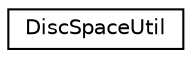 digraph "Graphical Class Hierarchy"
{
  edge [fontname="Helvetica",fontsize="10",labelfontname="Helvetica",labelfontsize="10"];
  node [fontname="Helvetica",fontsize="10",shape=record];
  rankdir="LR";
  Node0 [label="DiscSpaceUtil",height=0.2,width=0.4,color="black", fillcolor="white", style="filled",URL="$classDiscSpaceUtil.html",tooltip="A small utility class to access and calculate size and usage of mount points. "];
}
